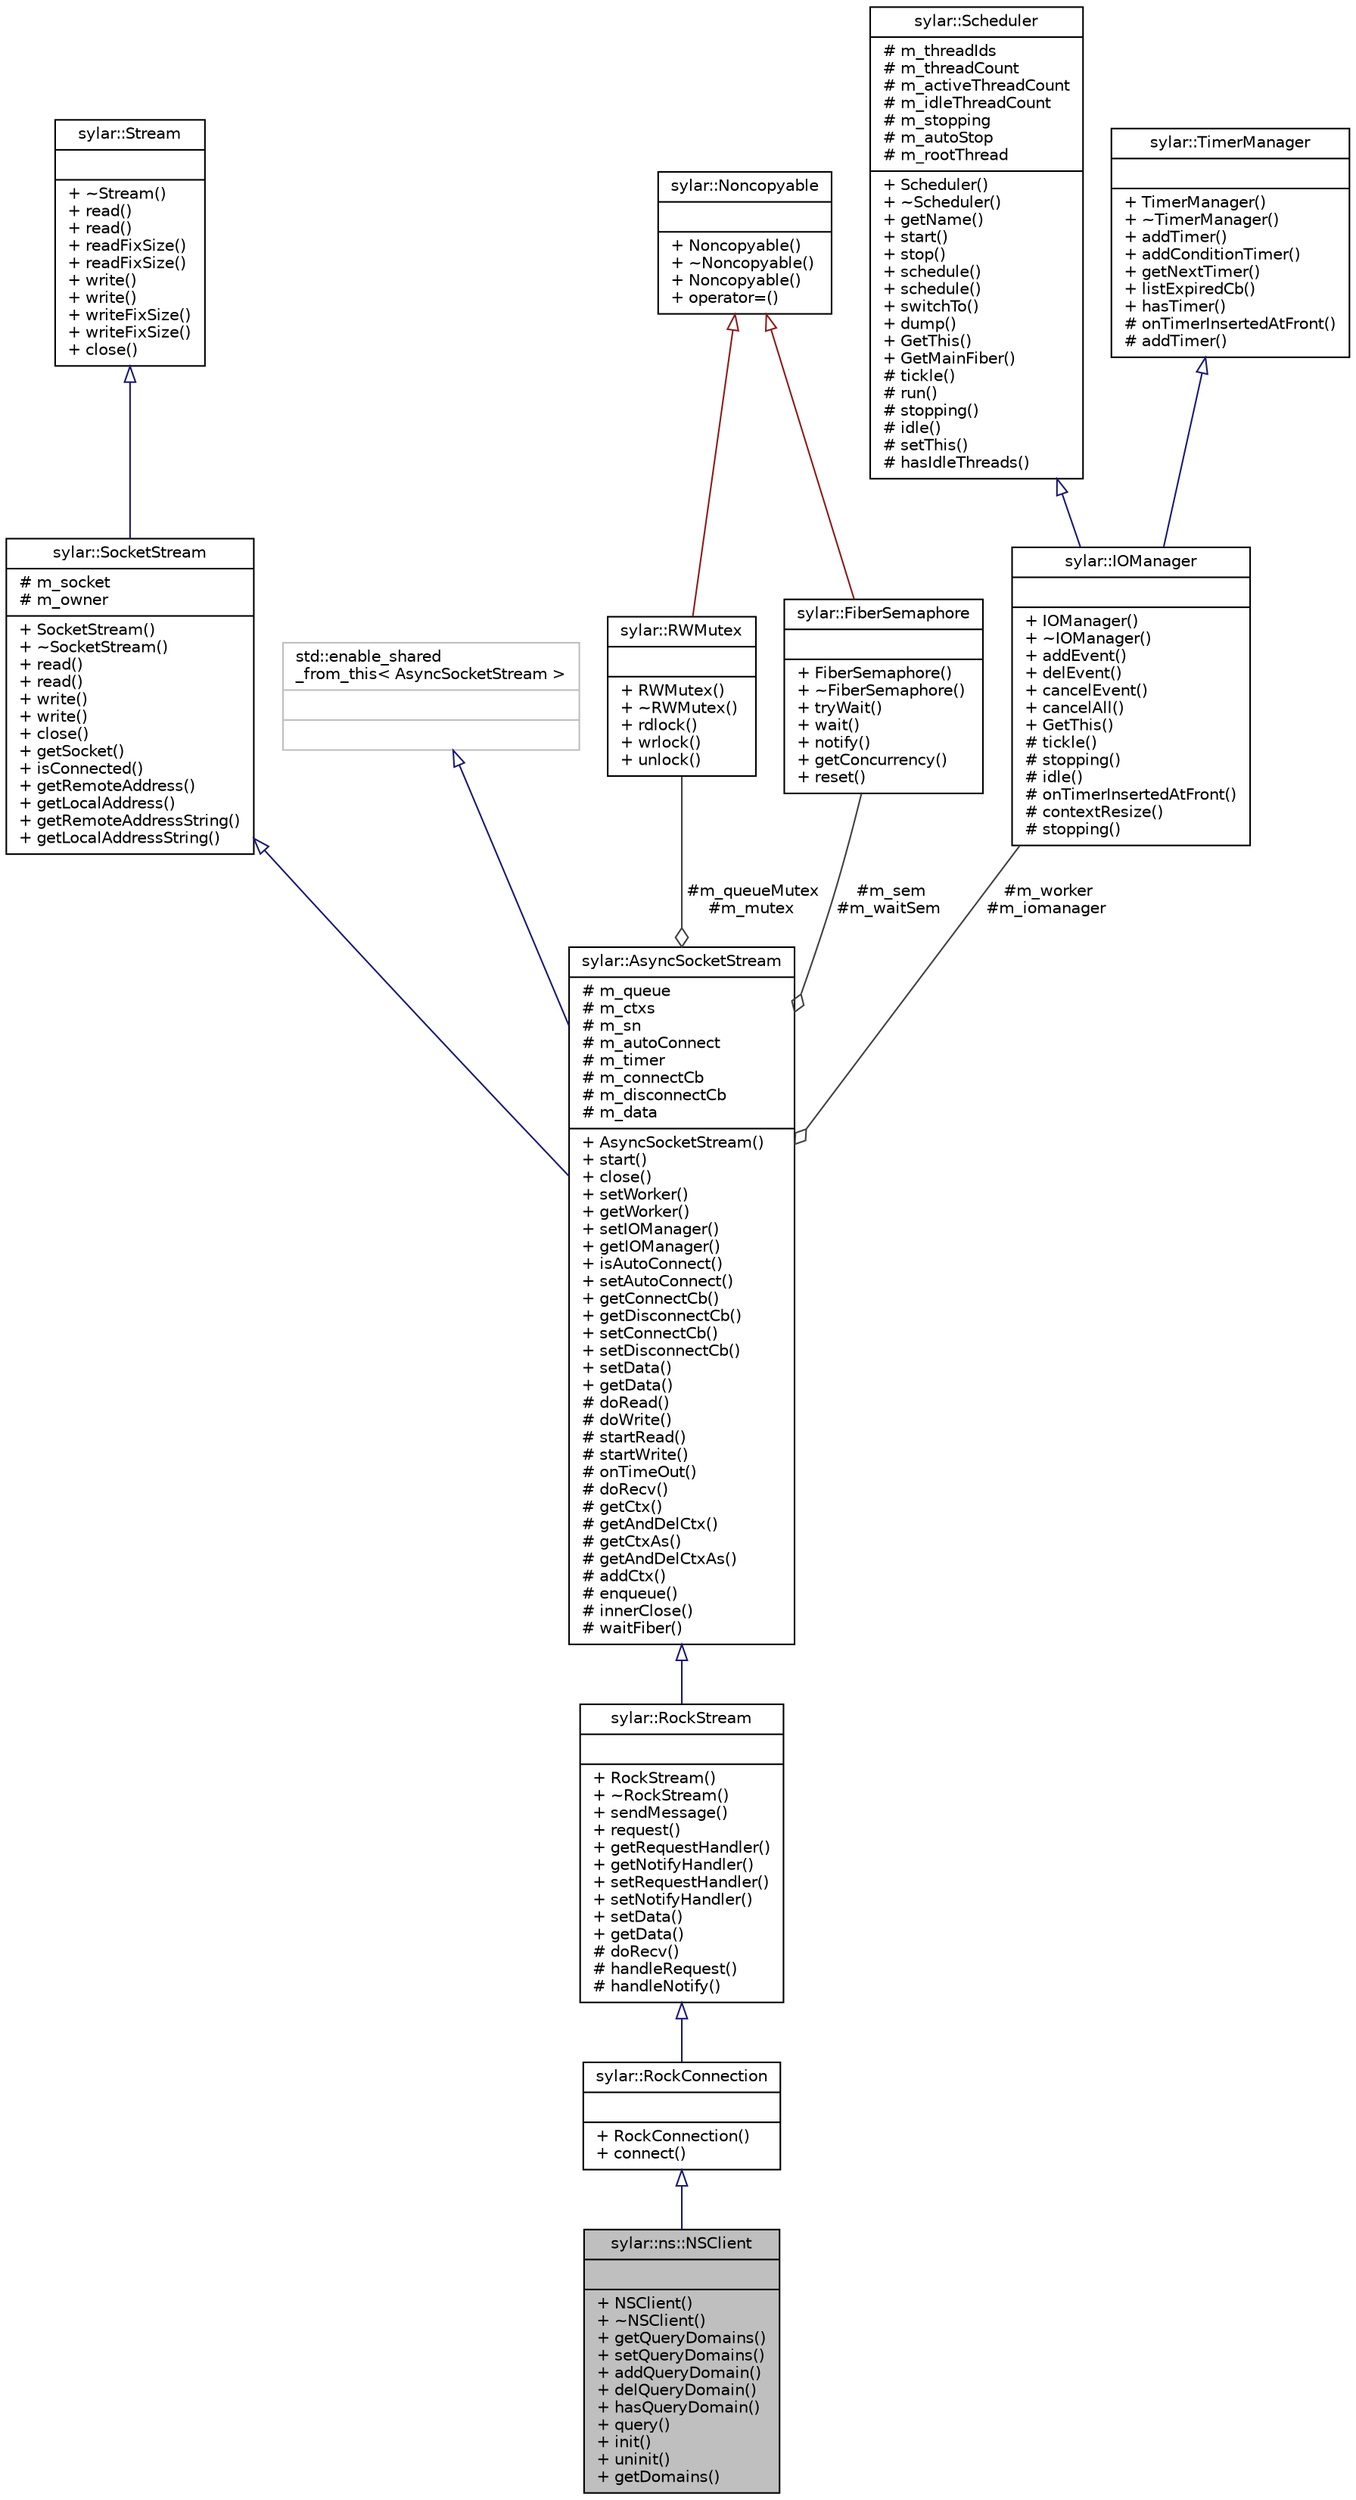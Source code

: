 digraph "sylar::ns::NSClient"
{
 // LATEX_PDF_SIZE
  edge [fontname="Helvetica",fontsize="10",labelfontname="Helvetica",labelfontsize="10"];
  node [fontname="Helvetica",fontsize="10",shape=record];
  Node1 [label="{sylar::ns::NSClient\n||+ NSClient()\l+ ~NSClient()\l+ getQueryDomains()\l+ setQueryDomains()\l+ addQueryDomain()\l+ delQueryDomain()\l+ hasQueryDomain()\l+ query()\l+ init()\l+ uninit()\l+ getDomains()\l}",height=0.2,width=0.4,color="black", fillcolor="grey75", style="filled", fontcolor="black",tooltip=" "];
  Node2 -> Node1 [dir="back",color="midnightblue",fontsize="10",style="solid",arrowtail="onormal"];
  Node2 [label="{sylar::RockConnection\n||+ RockConnection()\l+ connect()\l}",height=0.2,width=0.4,color="black", fillcolor="white", style="filled",URL="$classsylar_1_1RockConnection.html",tooltip=" "];
  Node3 -> Node2 [dir="back",color="midnightblue",fontsize="10",style="solid",arrowtail="onormal"];
  Node3 [label="{sylar::RockStream\n||+ RockStream()\l+ ~RockStream()\l+ sendMessage()\l+ request()\l+ getRequestHandler()\l+ getNotifyHandler()\l+ setRequestHandler()\l+ setNotifyHandler()\l+ setData()\l+ getData()\l# doRecv()\l# handleRequest()\l# handleNotify()\l}",height=0.2,width=0.4,color="black", fillcolor="white", style="filled",URL="$classsylar_1_1RockStream.html",tooltip=" "];
  Node4 -> Node3 [dir="back",color="midnightblue",fontsize="10",style="solid",arrowtail="onormal"];
  Node4 [label="{sylar::AsyncSocketStream\n|# m_queue\l# m_ctxs\l# m_sn\l# m_autoConnect\l# m_timer\l# m_connectCb\l# m_disconnectCb\l# m_data\l|+ AsyncSocketStream()\l+ start()\l+ close()\l+ setWorker()\l+ getWorker()\l+ setIOManager()\l+ getIOManager()\l+ isAutoConnect()\l+ setAutoConnect()\l+ getConnectCb()\l+ getDisconnectCb()\l+ setConnectCb()\l+ setDisconnectCb()\l+ setData()\l+ getData()\l# doRead()\l# doWrite()\l# startRead()\l# startWrite()\l# onTimeOut()\l# doRecv()\l# getCtx()\l# getAndDelCtx()\l# getCtxAs()\l# getAndDelCtxAs()\l# addCtx()\l# enqueue()\l# innerClose()\l# waitFiber()\l}",height=0.2,width=0.4,color="black", fillcolor="white", style="filled",URL="$classsylar_1_1AsyncSocketStream.html",tooltip=" "];
  Node5 -> Node4 [dir="back",color="midnightblue",fontsize="10",style="solid",arrowtail="onormal"];
  Node5 [label="{sylar::SocketStream\n|# m_socket\l# m_owner\l|+ SocketStream()\l+ ~SocketStream()\l+ read()\l+ read()\l+ write()\l+ write()\l+ close()\l+ getSocket()\l+ isConnected()\l+ getRemoteAddress()\l+ getLocalAddress()\l+ getRemoteAddressString()\l+ getLocalAddressString()\l}",height=0.2,width=0.4,color="black", fillcolor="white", style="filled",URL="$classsylar_1_1SocketStream.html",tooltip="Socket流"];
  Node6 -> Node5 [dir="back",color="midnightblue",fontsize="10",style="solid",arrowtail="onormal"];
  Node6 [label="{sylar::Stream\n||+ ~Stream()\l+ read()\l+ read()\l+ readFixSize()\l+ readFixSize()\l+ write()\l+ write()\l+ writeFixSize()\l+ writeFixSize()\l+ close()\l}",height=0.2,width=0.4,color="black", fillcolor="white", style="filled",URL="$classsylar_1_1Stream.html",tooltip="流结构"];
  Node7 -> Node4 [dir="back",color="midnightblue",fontsize="10",style="solid",arrowtail="onormal"];
  Node7 [label="{std::enable_shared\l_from_this\< AsyncSocketStream \>\n||}",height=0.2,width=0.4,color="grey75", fillcolor="white", style="filled",tooltip=" "];
  Node8 -> Node4 [color="grey25",fontsize="10",style="solid",label=" #m_queueMutex\n#m_mutex" ,arrowhead="odiamond"];
  Node8 [label="{sylar::RWMutex\n||+ RWMutex()\l+ ~RWMutex()\l+ rdlock()\l+ wrlock()\l+ unlock()\l}",height=0.2,width=0.4,color="black", fillcolor="white", style="filled",URL="$classsylar_1_1RWMutex.html",tooltip="读写锁"];
  Node9 -> Node8 [dir="back",color="firebrick4",fontsize="10",style="solid",arrowtail="onormal"];
  Node9 [label="{sylar::Noncopyable\n||+ Noncopyable()\l+ ~Noncopyable()\l+ Noncopyable()\l+ operator=()\l}",height=0.2,width=0.4,color="black", fillcolor="white", style="filled",URL="$classsylar_1_1Noncopyable.html",tooltip="对象无法拷贝,赋值"];
  Node10 -> Node4 [color="grey25",fontsize="10",style="solid",label=" #m_worker\n#m_iomanager" ,arrowhead="odiamond"];
  Node10 [label="{sylar::IOManager\n||+ IOManager()\l+ ~IOManager()\l+ addEvent()\l+ delEvent()\l+ cancelEvent()\l+ cancelAll()\l+ GetThis()\l# tickle()\l# stopping()\l# idle()\l# onTimerInsertedAtFront()\l# contextResize()\l# stopping()\l}",height=0.2,width=0.4,color="black", fillcolor="white", style="filled",URL="$classsylar_1_1IOManager.html",tooltip="基于Epoll的IO协程调度器"];
  Node11 -> Node10 [dir="back",color="midnightblue",fontsize="10",style="solid",arrowtail="onormal"];
  Node11 [label="{sylar::Scheduler\n|# m_threadIds\l# m_threadCount\l# m_activeThreadCount\l# m_idleThreadCount\l# m_stopping\l# m_autoStop\l# m_rootThread\l|+ Scheduler()\l+ ~Scheduler()\l+ getName()\l+ start()\l+ stop()\l+ schedule()\l+ schedule()\l+ switchTo()\l+ dump()\l+ GetThis()\l+ GetMainFiber()\l# tickle()\l# run()\l# stopping()\l# idle()\l# setThis()\l# hasIdleThreads()\l}",height=0.2,width=0.4,color="black", fillcolor="white", style="filled",URL="$classsylar_1_1Scheduler.html",tooltip="协程调度器"];
  Node12 -> Node10 [dir="back",color="midnightblue",fontsize="10",style="solid",arrowtail="onormal"];
  Node12 [label="{sylar::TimerManager\n||+ TimerManager()\l+ ~TimerManager()\l+ addTimer()\l+ addConditionTimer()\l+ getNextTimer()\l+ listExpiredCb()\l+ hasTimer()\l# onTimerInsertedAtFront()\l# addTimer()\l}",height=0.2,width=0.4,color="black", fillcolor="white", style="filled",URL="$classsylar_1_1TimerManager.html",tooltip="定时器管理器"];
  Node13 -> Node4 [color="grey25",fontsize="10",style="solid",label=" #m_sem\n#m_waitSem" ,arrowhead="odiamond"];
  Node13 [label="{sylar::FiberSemaphore\n||+ FiberSemaphore()\l+ ~FiberSemaphore()\l+ tryWait()\l+ wait()\l+ notify()\l+ getConcurrency()\l+ reset()\l}",height=0.2,width=0.4,color="black", fillcolor="white", style="filled",URL="$classsylar_1_1FiberSemaphore.html",tooltip=" "];
  Node9 -> Node13 [dir="back",color="firebrick4",fontsize="10",style="solid",arrowtail="onormal"];
}
